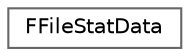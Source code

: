 digraph "Graphical Class Hierarchy"
{
 // INTERACTIVE_SVG=YES
 // LATEX_PDF_SIZE
  bgcolor="transparent";
  edge [fontname=Helvetica,fontsize=10,labelfontname=Helvetica,labelfontsize=10];
  node [fontname=Helvetica,fontsize=10,shape=box,height=0.2,width=0.4];
  rankdir="LR";
  Node0 [id="Node000000",label="FFileStatData",height=0.2,width=0.4,color="grey40", fillcolor="white", style="filled",URL="$d7/d02/structFFileStatData.html",tooltip="Contains the information that's returned from stat'ing a file or directory."];
}
